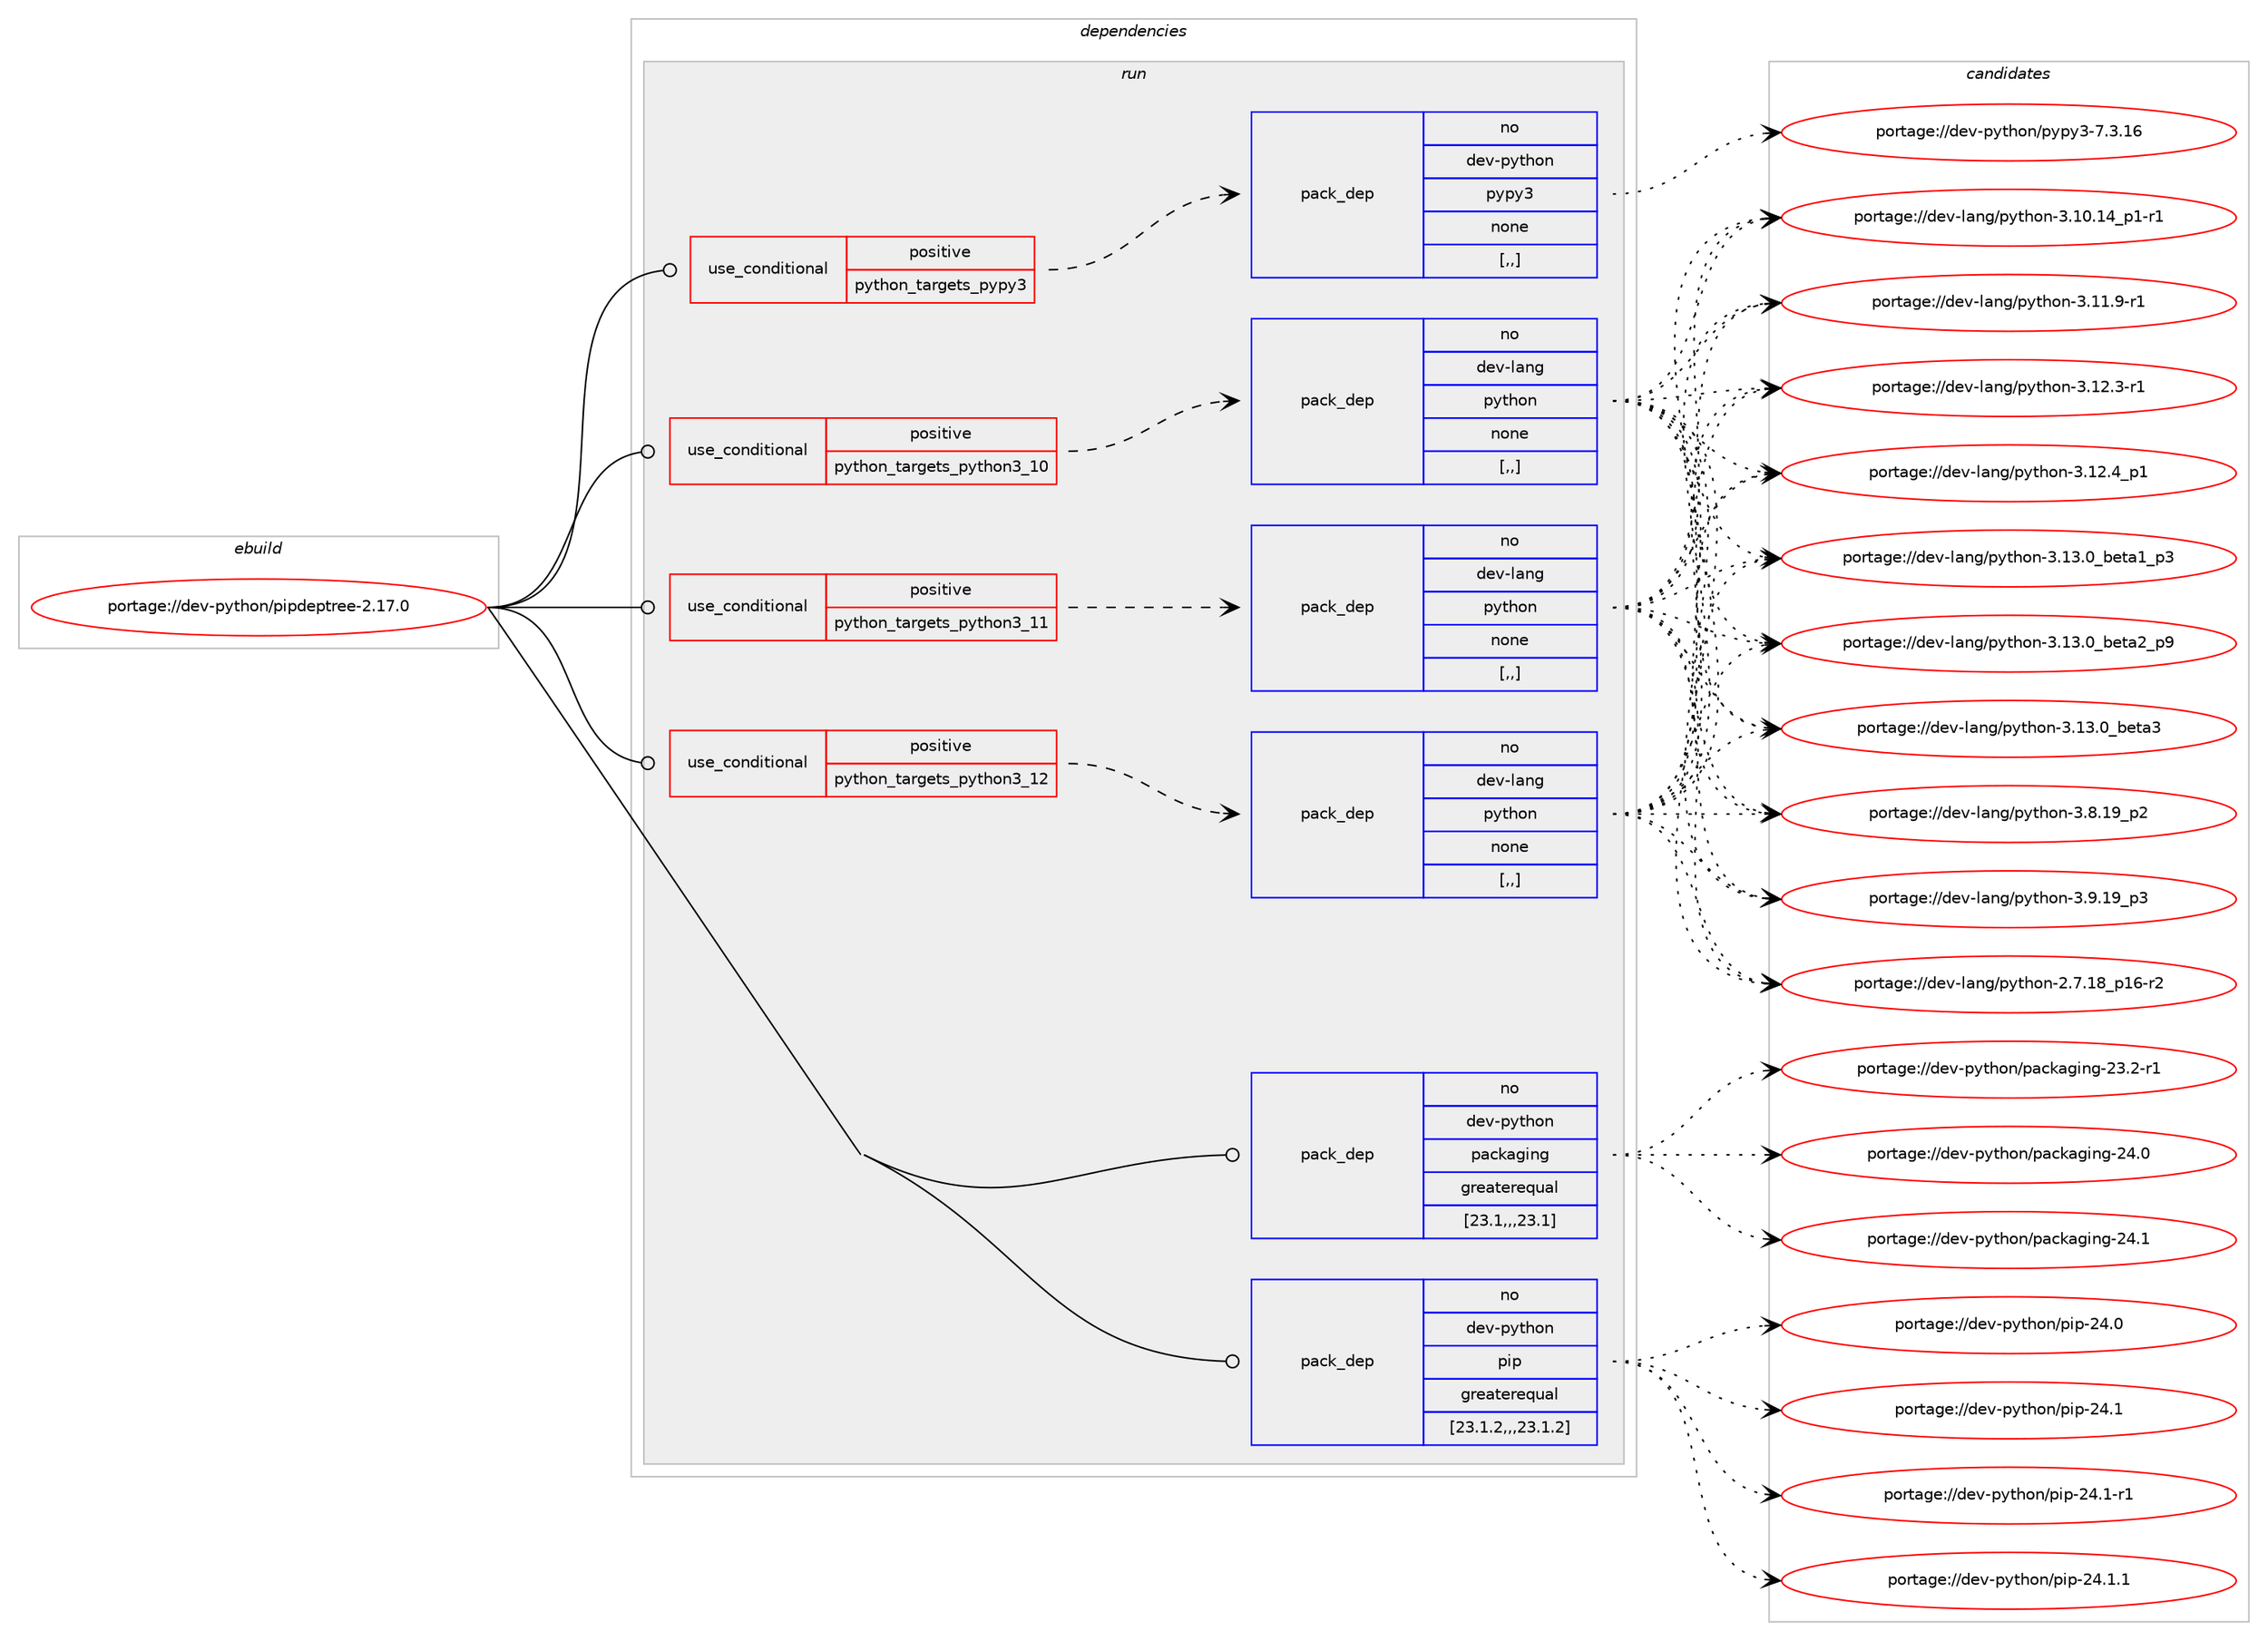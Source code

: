 digraph prolog {

# *************
# Graph options
# *************

newrank=true;
concentrate=true;
compound=true;
graph [rankdir=LR,fontname=Helvetica,fontsize=10,ranksep=1.5];#, ranksep=2.5, nodesep=0.2];
edge  [arrowhead=vee];
node  [fontname=Helvetica,fontsize=10];

# **********
# The ebuild
# **********

subgraph cluster_leftcol {
color=gray;
rank=same;
label=<<i>ebuild</i>>;
id [label="portage://dev-python/pipdeptree-2.17.0", color=red, width=4, href="../dev-python/pipdeptree-2.17.0.svg"];
}

# ****************
# The dependencies
# ****************

subgraph cluster_midcol {
color=gray;
label=<<i>dependencies</i>>;
subgraph cluster_compile {
fillcolor="#eeeeee";
style=filled;
label=<<i>compile</i>>;
}
subgraph cluster_compileandrun {
fillcolor="#eeeeee";
style=filled;
label=<<i>compile and run</i>>;
}
subgraph cluster_run {
fillcolor="#eeeeee";
style=filled;
label=<<i>run</i>>;
subgraph cond34985 {
dependency150805 [label=<<TABLE BORDER="0" CELLBORDER="1" CELLSPACING="0" CELLPADDING="4"><TR><TD ROWSPAN="3" CELLPADDING="10">use_conditional</TD></TR><TR><TD>positive</TD></TR><TR><TD>python_targets_pypy3</TD></TR></TABLE>>, shape=none, color=red];
subgraph pack114603 {
dependency150806 [label=<<TABLE BORDER="0" CELLBORDER="1" CELLSPACING="0" CELLPADDING="4" WIDTH="220"><TR><TD ROWSPAN="6" CELLPADDING="30">pack_dep</TD></TR><TR><TD WIDTH="110">no</TD></TR><TR><TD>dev-python</TD></TR><TR><TD>pypy3</TD></TR><TR><TD>none</TD></TR><TR><TD>[,,]</TD></TR></TABLE>>, shape=none, color=blue];
}
dependency150805:e -> dependency150806:w [weight=20,style="dashed",arrowhead="vee"];
}
id:e -> dependency150805:w [weight=20,style="solid",arrowhead="odot"];
subgraph cond34986 {
dependency150807 [label=<<TABLE BORDER="0" CELLBORDER="1" CELLSPACING="0" CELLPADDING="4"><TR><TD ROWSPAN="3" CELLPADDING="10">use_conditional</TD></TR><TR><TD>positive</TD></TR><TR><TD>python_targets_python3_10</TD></TR></TABLE>>, shape=none, color=red];
subgraph pack114604 {
dependency150808 [label=<<TABLE BORDER="0" CELLBORDER="1" CELLSPACING="0" CELLPADDING="4" WIDTH="220"><TR><TD ROWSPAN="6" CELLPADDING="30">pack_dep</TD></TR><TR><TD WIDTH="110">no</TD></TR><TR><TD>dev-lang</TD></TR><TR><TD>python</TD></TR><TR><TD>none</TD></TR><TR><TD>[,,]</TD></TR></TABLE>>, shape=none, color=blue];
}
dependency150807:e -> dependency150808:w [weight=20,style="dashed",arrowhead="vee"];
}
id:e -> dependency150807:w [weight=20,style="solid",arrowhead="odot"];
subgraph cond34987 {
dependency150809 [label=<<TABLE BORDER="0" CELLBORDER="1" CELLSPACING="0" CELLPADDING="4"><TR><TD ROWSPAN="3" CELLPADDING="10">use_conditional</TD></TR><TR><TD>positive</TD></TR><TR><TD>python_targets_python3_11</TD></TR></TABLE>>, shape=none, color=red];
subgraph pack114605 {
dependency150810 [label=<<TABLE BORDER="0" CELLBORDER="1" CELLSPACING="0" CELLPADDING="4" WIDTH="220"><TR><TD ROWSPAN="6" CELLPADDING="30">pack_dep</TD></TR><TR><TD WIDTH="110">no</TD></TR><TR><TD>dev-lang</TD></TR><TR><TD>python</TD></TR><TR><TD>none</TD></TR><TR><TD>[,,]</TD></TR></TABLE>>, shape=none, color=blue];
}
dependency150809:e -> dependency150810:w [weight=20,style="dashed",arrowhead="vee"];
}
id:e -> dependency150809:w [weight=20,style="solid",arrowhead="odot"];
subgraph cond34988 {
dependency150811 [label=<<TABLE BORDER="0" CELLBORDER="1" CELLSPACING="0" CELLPADDING="4"><TR><TD ROWSPAN="3" CELLPADDING="10">use_conditional</TD></TR><TR><TD>positive</TD></TR><TR><TD>python_targets_python3_12</TD></TR></TABLE>>, shape=none, color=red];
subgraph pack114606 {
dependency150812 [label=<<TABLE BORDER="0" CELLBORDER="1" CELLSPACING="0" CELLPADDING="4" WIDTH="220"><TR><TD ROWSPAN="6" CELLPADDING="30">pack_dep</TD></TR><TR><TD WIDTH="110">no</TD></TR><TR><TD>dev-lang</TD></TR><TR><TD>python</TD></TR><TR><TD>none</TD></TR><TR><TD>[,,]</TD></TR></TABLE>>, shape=none, color=blue];
}
dependency150811:e -> dependency150812:w [weight=20,style="dashed",arrowhead="vee"];
}
id:e -> dependency150811:w [weight=20,style="solid",arrowhead="odot"];
subgraph pack114607 {
dependency150813 [label=<<TABLE BORDER="0" CELLBORDER="1" CELLSPACING="0" CELLPADDING="4" WIDTH="220"><TR><TD ROWSPAN="6" CELLPADDING="30">pack_dep</TD></TR><TR><TD WIDTH="110">no</TD></TR><TR><TD>dev-python</TD></TR><TR><TD>packaging</TD></TR><TR><TD>greaterequal</TD></TR><TR><TD>[23.1,,,23.1]</TD></TR></TABLE>>, shape=none, color=blue];
}
id:e -> dependency150813:w [weight=20,style="solid",arrowhead="odot"];
subgraph pack114608 {
dependency150814 [label=<<TABLE BORDER="0" CELLBORDER="1" CELLSPACING="0" CELLPADDING="4" WIDTH="220"><TR><TD ROWSPAN="6" CELLPADDING="30">pack_dep</TD></TR><TR><TD WIDTH="110">no</TD></TR><TR><TD>dev-python</TD></TR><TR><TD>pip</TD></TR><TR><TD>greaterequal</TD></TR><TR><TD>[23.1.2,,,23.1.2]</TD></TR></TABLE>>, shape=none, color=blue];
}
id:e -> dependency150814:w [weight=20,style="solid",arrowhead="odot"];
}
}

# **************
# The candidates
# **************

subgraph cluster_choices {
rank=same;
color=gray;
label=<<i>candidates</i>>;

subgraph choice114603 {
color=black;
nodesep=1;
choice10010111845112121116104111110471121211121215145554651464954 [label="portage://dev-python/pypy3-7.3.16", color=red, width=4,href="../dev-python/pypy3-7.3.16.svg"];
dependency150806:e -> choice10010111845112121116104111110471121211121215145554651464954:w [style=dotted,weight="100"];
}
subgraph choice114604 {
color=black;
nodesep=1;
choice100101118451089711010347112121116104111110455046554649569511249544511450 [label="portage://dev-lang/python-2.7.18_p16-r2", color=red, width=4,href="../dev-lang/python-2.7.18_p16-r2.svg"];
choice100101118451089711010347112121116104111110455146494846495295112494511449 [label="portage://dev-lang/python-3.10.14_p1-r1", color=red, width=4,href="../dev-lang/python-3.10.14_p1-r1.svg"];
choice100101118451089711010347112121116104111110455146494946574511449 [label="portage://dev-lang/python-3.11.9-r1", color=red, width=4,href="../dev-lang/python-3.11.9-r1.svg"];
choice100101118451089711010347112121116104111110455146495046514511449 [label="portage://dev-lang/python-3.12.3-r1", color=red, width=4,href="../dev-lang/python-3.12.3-r1.svg"];
choice100101118451089711010347112121116104111110455146495046529511249 [label="portage://dev-lang/python-3.12.4_p1", color=red, width=4,href="../dev-lang/python-3.12.4_p1.svg"];
choice10010111845108971101034711212111610411111045514649514648959810111697499511251 [label="portage://dev-lang/python-3.13.0_beta1_p3", color=red, width=4,href="../dev-lang/python-3.13.0_beta1_p3.svg"];
choice10010111845108971101034711212111610411111045514649514648959810111697509511257 [label="portage://dev-lang/python-3.13.0_beta2_p9", color=red, width=4,href="../dev-lang/python-3.13.0_beta2_p9.svg"];
choice1001011184510897110103471121211161041111104551464951464895981011169751 [label="portage://dev-lang/python-3.13.0_beta3", color=red, width=4,href="../dev-lang/python-3.13.0_beta3.svg"];
choice100101118451089711010347112121116104111110455146564649579511250 [label="portage://dev-lang/python-3.8.19_p2", color=red, width=4,href="../dev-lang/python-3.8.19_p2.svg"];
choice100101118451089711010347112121116104111110455146574649579511251 [label="portage://dev-lang/python-3.9.19_p3", color=red, width=4,href="../dev-lang/python-3.9.19_p3.svg"];
dependency150808:e -> choice100101118451089711010347112121116104111110455046554649569511249544511450:w [style=dotted,weight="100"];
dependency150808:e -> choice100101118451089711010347112121116104111110455146494846495295112494511449:w [style=dotted,weight="100"];
dependency150808:e -> choice100101118451089711010347112121116104111110455146494946574511449:w [style=dotted,weight="100"];
dependency150808:e -> choice100101118451089711010347112121116104111110455146495046514511449:w [style=dotted,weight="100"];
dependency150808:e -> choice100101118451089711010347112121116104111110455146495046529511249:w [style=dotted,weight="100"];
dependency150808:e -> choice10010111845108971101034711212111610411111045514649514648959810111697499511251:w [style=dotted,weight="100"];
dependency150808:e -> choice10010111845108971101034711212111610411111045514649514648959810111697509511257:w [style=dotted,weight="100"];
dependency150808:e -> choice1001011184510897110103471121211161041111104551464951464895981011169751:w [style=dotted,weight="100"];
dependency150808:e -> choice100101118451089711010347112121116104111110455146564649579511250:w [style=dotted,weight="100"];
dependency150808:e -> choice100101118451089711010347112121116104111110455146574649579511251:w [style=dotted,weight="100"];
}
subgraph choice114605 {
color=black;
nodesep=1;
choice100101118451089711010347112121116104111110455046554649569511249544511450 [label="portage://dev-lang/python-2.7.18_p16-r2", color=red, width=4,href="../dev-lang/python-2.7.18_p16-r2.svg"];
choice100101118451089711010347112121116104111110455146494846495295112494511449 [label="portage://dev-lang/python-3.10.14_p1-r1", color=red, width=4,href="../dev-lang/python-3.10.14_p1-r1.svg"];
choice100101118451089711010347112121116104111110455146494946574511449 [label="portage://dev-lang/python-3.11.9-r1", color=red, width=4,href="../dev-lang/python-3.11.9-r1.svg"];
choice100101118451089711010347112121116104111110455146495046514511449 [label="portage://dev-lang/python-3.12.3-r1", color=red, width=4,href="../dev-lang/python-3.12.3-r1.svg"];
choice100101118451089711010347112121116104111110455146495046529511249 [label="portage://dev-lang/python-3.12.4_p1", color=red, width=4,href="../dev-lang/python-3.12.4_p1.svg"];
choice10010111845108971101034711212111610411111045514649514648959810111697499511251 [label="portage://dev-lang/python-3.13.0_beta1_p3", color=red, width=4,href="../dev-lang/python-3.13.0_beta1_p3.svg"];
choice10010111845108971101034711212111610411111045514649514648959810111697509511257 [label="portage://dev-lang/python-3.13.0_beta2_p9", color=red, width=4,href="../dev-lang/python-3.13.0_beta2_p9.svg"];
choice1001011184510897110103471121211161041111104551464951464895981011169751 [label="portage://dev-lang/python-3.13.0_beta3", color=red, width=4,href="../dev-lang/python-3.13.0_beta3.svg"];
choice100101118451089711010347112121116104111110455146564649579511250 [label="portage://dev-lang/python-3.8.19_p2", color=red, width=4,href="../dev-lang/python-3.8.19_p2.svg"];
choice100101118451089711010347112121116104111110455146574649579511251 [label="portage://dev-lang/python-3.9.19_p3", color=red, width=4,href="../dev-lang/python-3.9.19_p3.svg"];
dependency150810:e -> choice100101118451089711010347112121116104111110455046554649569511249544511450:w [style=dotted,weight="100"];
dependency150810:e -> choice100101118451089711010347112121116104111110455146494846495295112494511449:w [style=dotted,weight="100"];
dependency150810:e -> choice100101118451089711010347112121116104111110455146494946574511449:w [style=dotted,weight="100"];
dependency150810:e -> choice100101118451089711010347112121116104111110455146495046514511449:w [style=dotted,weight="100"];
dependency150810:e -> choice100101118451089711010347112121116104111110455146495046529511249:w [style=dotted,weight="100"];
dependency150810:e -> choice10010111845108971101034711212111610411111045514649514648959810111697499511251:w [style=dotted,weight="100"];
dependency150810:e -> choice10010111845108971101034711212111610411111045514649514648959810111697509511257:w [style=dotted,weight="100"];
dependency150810:e -> choice1001011184510897110103471121211161041111104551464951464895981011169751:w [style=dotted,weight="100"];
dependency150810:e -> choice100101118451089711010347112121116104111110455146564649579511250:w [style=dotted,weight="100"];
dependency150810:e -> choice100101118451089711010347112121116104111110455146574649579511251:w [style=dotted,weight="100"];
}
subgraph choice114606 {
color=black;
nodesep=1;
choice100101118451089711010347112121116104111110455046554649569511249544511450 [label="portage://dev-lang/python-2.7.18_p16-r2", color=red, width=4,href="../dev-lang/python-2.7.18_p16-r2.svg"];
choice100101118451089711010347112121116104111110455146494846495295112494511449 [label="portage://dev-lang/python-3.10.14_p1-r1", color=red, width=4,href="../dev-lang/python-3.10.14_p1-r1.svg"];
choice100101118451089711010347112121116104111110455146494946574511449 [label="portage://dev-lang/python-3.11.9-r1", color=red, width=4,href="../dev-lang/python-3.11.9-r1.svg"];
choice100101118451089711010347112121116104111110455146495046514511449 [label="portage://dev-lang/python-3.12.3-r1", color=red, width=4,href="../dev-lang/python-3.12.3-r1.svg"];
choice100101118451089711010347112121116104111110455146495046529511249 [label="portage://dev-lang/python-3.12.4_p1", color=red, width=4,href="../dev-lang/python-3.12.4_p1.svg"];
choice10010111845108971101034711212111610411111045514649514648959810111697499511251 [label="portage://dev-lang/python-3.13.0_beta1_p3", color=red, width=4,href="../dev-lang/python-3.13.0_beta1_p3.svg"];
choice10010111845108971101034711212111610411111045514649514648959810111697509511257 [label="portage://dev-lang/python-3.13.0_beta2_p9", color=red, width=4,href="../dev-lang/python-3.13.0_beta2_p9.svg"];
choice1001011184510897110103471121211161041111104551464951464895981011169751 [label="portage://dev-lang/python-3.13.0_beta3", color=red, width=4,href="../dev-lang/python-3.13.0_beta3.svg"];
choice100101118451089711010347112121116104111110455146564649579511250 [label="portage://dev-lang/python-3.8.19_p2", color=red, width=4,href="../dev-lang/python-3.8.19_p2.svg"];
choice100101118451089711010347112121116104111110455146574649579511251 [label="portage://dev-lang/python-3.9.19_p3", color=red, width=4,href="../dev-lang/python-3.9.19_p3.svg"];
dependency150812:e -> choice100101118451089711010347112121116104111110455046554649569511249544511450:w [style=dotted,weight="100"];
dependency150812:e -> choice100101118451089711010347112121116104111110455146494846495295112494511449:w [style=dotted,weight="100"];
dependency150812:e -> choice100101118451089711010347112121116104111110455146494946574511449:w [style=dotted,weight="100"];
dependency150812:e -> choice100101118451089711010347112121116104111110455146495046514511449:w [style=dotted,weight="100"];
dependency150812:e -> choice100101118451089711010347112121116104111110455146495046529511249:w [style=dotted,weight="100"];
dependency150812:e -> choice10010111845108971101034711212111610411111045514649514648959810111697499511251:w [style=dotted,weight="100"];
dependency150812:e -> choice10010111845108971101034711212111610411111045514649514648959810111697509511257:w [style=dotted,weight="100"];
dependency150812:e -> choice1001011184510897110103471121211161041111104551464951464895981011169751:w [style=dotted,weight="100"];
dependency150812:e -> choice100101118451089711010347112121116104111110455146564649579511250:w [style=dotted,weight="100"];
dependency150812:e -> choice100101118451089711010347112121116104111110455146574649579511251:w [style=dotted,weight="100"];
}
subgraph choice114607 {
color=black;
nodesep=1;
choice100101118451121211161041111104711297991079710310511010345505146504511449 [label="portage://dev-python/packaging-23.2-r1", color=red, width=4,href="../dev-python/packaging-23.2-r1.svg"];
choice10010111845112121116104111110471129799107971031051101034550524648 [label="portage://dev-python/packaging-24.0", color=red, width=4,href="../dev-python/packaging-24.0.svg"];
choice10010111845112121116104111110471129799107971031051101034550524649 [label="portage://dev-python/packaging-24.1", color=red, width=4,href="../dev-python/packaging-24.1.svg"];
dependency150813:e -> choice100101118451121211161041111104711297991079710310511010345505146504511449:w [style=dotted,weight="100"];
dependency150813:e -> choice10010111845112121116104111110471129799107971031051101034550524648:w [style=dotted,weight="100"];
dependency150813:e -> choice10010111845112121116104111110471129799107971031051101034550524649:w [style=dotted,weight="100"];
}
subgraph choice114608 {
color=black;
nodesep=1;
choice10010111845112121116104111110471121051124550524648 [label="portage://dev-python/pip-24.0", color=red, width=4,href="../dev-python/pip-24.0.svg"];
choice10010111845112121116104111110471121051124550524649 [label="portage://dev-python/pip-24.1", color=red, width=4,href="../dev-python/pip-24.1.svg"];
choice100101118451121211161041111104711210511245505246494511449 [label="portage://dev-python/pip-24.1-r1", color=red, width=4,href="../dev-python/pip-24.1-r1.svg"];
choice100101118451121211161041111104711210511245505246494649 [label="portage://dev-python/pip-24.1.1", color=red, width=4,href="../dev-python/pip-24.1.1.svg"];
dependency150814:e -> choice10010111845112121116104111110471121051124550524648:w [style=dotted,weight="100"];
dependency150814:e -> choice10010111845112121116104111110471121051124550524649:w [style=dotted,weight="100"];
dependency150814:e -> choice100101118451121211161041111104711210511245505246494511449:w [style=dotted,weight="100"];
dependency150814:e -> choice100101118451121211161041111104711210511245505246494649:w [style=dotted,weight="100"];
}
}

}
